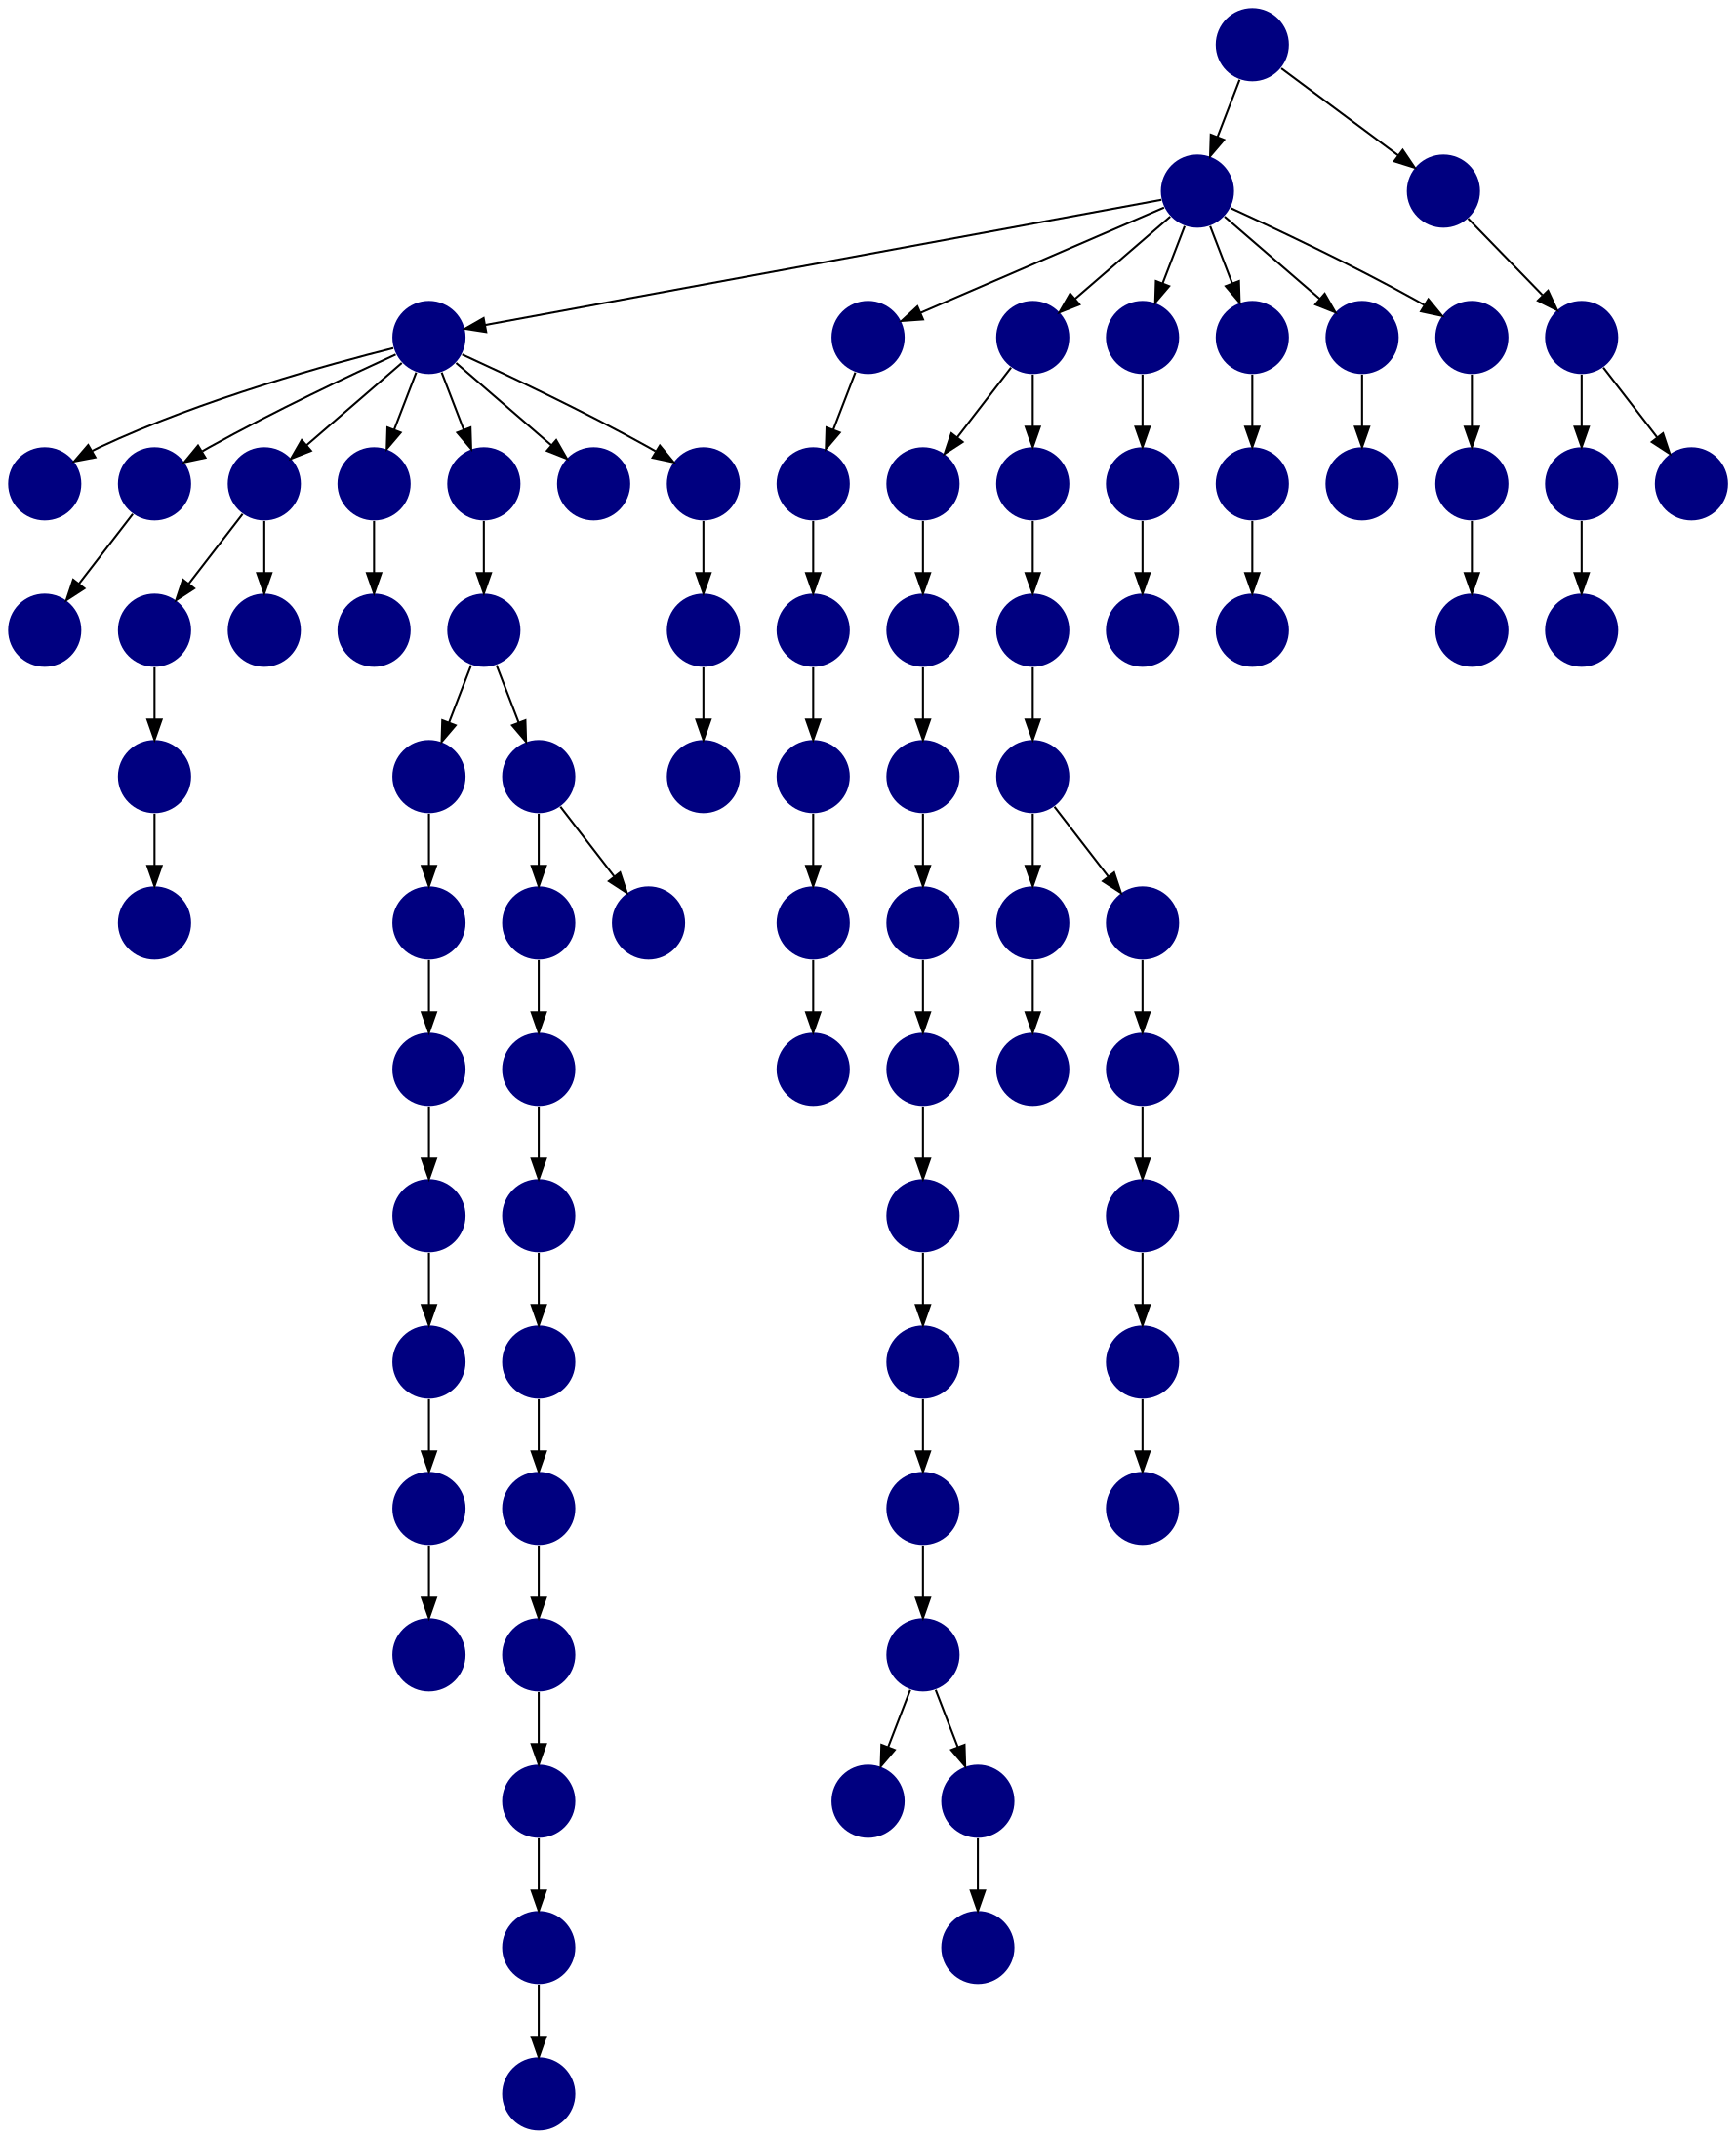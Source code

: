 digraph{
0 [tooltip = "A", penwidth = 0, style = filled, fillcolor = "#000080", shape = circle, label = ""]
1 [tooltip = "A", penwidth = 0, style = filled, fillcolor = "#000080", shape = circle, label = ""]
2 [tooltip = "A", penwidth = 0, style = filled, fillcolor = "#000080", shape = circle, label = ""]
3 [tooltip = "A", penwidth = 0, style = filled, fillcolor = "#000080", shape = circle, label = ""]
4 [tooltip = "A", penwidth = 0, style = filled, fillcolor = "#000080", shape = circle, label = ""]
5 [tooltip = "A", penwidth = 0, style = filled, fillcolor = "#000080", shape = circle, label = ""]
6 [tooltip = "A", penwidth = 0, style = filled, fillcolor = "#000080", shape = circle, label = ""]
7 [tooltip = "A", penwidth = 0, style = filled, fillcolor = "#000080", shape = circle, label = ""]
8 [tooltip = "A", penwidth = 0, style = filled, fillcolor = "#000080", shape = circle, label = ""]
9 [tooltip = "A", penwidth = 0, style = filled, fillcolor = "#000080", shape = circle, label = ""]
10 [tooltip = "A", penwidth = 0, style = filled, fillcolor = "#000080", shape = circle, label = ""]
11 [tooltip = "A", penwidth = 0, style = filled, fillcolor = "#000080", shape = circle, label = ""]
12 [tooltip = "A", penwidth = 0, style = filled, fillcolor = "#000080", shape = circle, label = ""]
13 [tooltip = "A", penwidth = 0, style = filled, fillcolor = "#000080", shape = circle, label = ""]
14 [tooltip = "A", penwidth = 0, style = filled, fillcolor = "#000080", shape = circle, label = ""]
15 [tooltip = "A", penwidth = 0, style = filled, fillcolor = "#000080", shape = circle, label = ""]
16 [tooltip = "A", penwidth = 0, style = filled, fillcolor = "#000080", shape = circle, label = ""]
17 [tooltip = "A", penwidth = 0, style = filled, fillcolor = "#000080", shape = circle, label = ""]
18 [tooltip = "A", penwidth = 0, style = filled, fillcolor = "#000080", shape = circle, label = ""]
19 [tooltip = "A", penwidth = 0, style = filled, fillcolor = "#000080", shape = circle, label = ""]
20 [tooltip = "A", penwidth = 0, style = filled, fillcolor = "#000080", shape = circle, label = ""]
21 [tooltip = "A", penwidth = 0, style = filled, fillcolor = "#000080", shape = circle, label = ""]
22 [tooltip = "A", penwidth = 0, style = filled, fillcolor = "#000080", shape = circle, label = ""]
23 [tooltip = "A", penwidth = 0, style = filled, fillcolor = "#000080", shape = circle, label = ""]
24 [tooltip = "A", penwidth = 0, style = filled, fillcolor = "#000080", shape = circle, label = ""]
25 [tooltip = "A", penwidth = 0, style = filled, fillcolor = "#000080", shape = circle, label = ""]
26 [tooltip = "A", penwidth = 0, style = filled, fillcolor = "#000080", shape = circle, label = ""]
27 [tooltip = "A", penwidth = 0, style = filled, fillcolor = "#000080", shape = circle, label = ""]
28 [tooltip = "A", penwidth = 0, style = filled, fillcolor = "#000080", shape = circle, label = ""]
29 [tooltip = "A", penwidth = 0, style = filled, fillcolor = "#000080", shape = circle, label = ""]
30 [tooltip = "A", penwidth = 0, style = filled, fillcolor = "#000080", shape = circle, label = ""]
31 [tooltip = "A", penwidth = 0, style = filled, fillcolor = "#000080", shape = circle, label = ""]
32 [tooltip = "A", penwidth = 0, style = filled, fillcolor = "#000080", shape = circle, label = ""]
33 [tooltip = "A", penwidth = 0, style = filled, fillcolor = "#000080", shape = circle, label = ""]
34 [tooltip = "A", penwidth = 0, style = filled, fillcolor = "#000080", shape = circle, label = ""]
35 [tooltip = "A", penwidth = 0, style = filled, fillcolor = "#000080", shape = circle, label = ""]
36 [tooltip = "A", penwidth = 0, style = filled, fillcolor = "#000080", shape = circle, label = ""]
37 [tooltip = "A", penwidth = 0, style = filled, fillcolor = "#000080", shape = circle, label = ""]
38 [tooltip = "A", penwidth = 0, style = filled, fillcolor = "#000080", shape = circle, label = ""]
39 [tooltip = "A", penwidth = 0, style = filled, fillcolor = "#000080", shape = circle, label = ""]
40 [tooltip = "A", penwidth = 0, style = filled, fillcolor = "#000080", shape = circle, label = ""]
41 [tooltip = "A", penwidth = 0, style = filled, fillcolor = "#000080", shape = circle, label = ""]
42 [tooltip = "A", penwidth = 0, style = filled, fillcolor = "#000080", shape = circle, label = ""]
43 [tooltip = "A", penwidth = 0, style = filled, fillcolor = "#000080", shape = circle, label = ""]
44 [tooltip = "A", penwidth = 0, style = filled, fillcolor = "#000080", shape = circle, label = ""]
45 [tooltip = "A", penwidth = 0, style = filled, fillcolor = "#000080", shape = circle, label = ""]
46 [tooltip = "A", penwidth = 0, style = filled, fillcolor = "#000080", shape = circle, label = ""]
47 [tooltip = "A", penwidth = 0, style = filled, fillcolor = "#000080", shape = circle, label = ""]
48 [tooltip = "A", penwidth = 0, style = filled, fillcolor = "#000080", shape = circle, label = ""]
49 [tooltip = "A", penwidth = 0, style = filled, fillcolor = "#000080", shape = circle, label = ""]
50 [tooltip = "A", penwidth = 0, style = filled, fillcolor = "#000080", shape = circle, label = ""]
51 [tooltip = "A", penwidth = 0, style = filled, fillcolor = "#000080", shape = circle, label = ""]
52 [tooltip = "A", penwidth = 0, style = filled, fillcolor = "#000080", shape = circle, label = ""]
53 [tooltip = "A", penwidth = 0, style = filled, fillcolor = "#000080", shape = circle, label = ""]
54 [tooltip = "A", penwidth = 0, style = filled, fillcolor = "#000080", shape = circle, label = ""]
55 [tooltip = "A", penwidth = 0, style = filled, fillcolor = "#000080", shape = circle, label = ""]
56 [tooltip = "A", penwidth = 0, style = filled, fillcolor = "#000080", shape = circle, label = ""]
57 [tooltip = "A", penwidth = 0, style = filled, fillcolor = "#000080", shape = circle, label = ""]
58 [tooltip = "A", penwidth = 0, style = filled, fillcolor = "#000080", shape = circle, label = ""]
59 [tooltip = "A", penwidth = 0, style = filled, fillcolor = "#000080", shape = circle, label = ""]
60 [tooltip = "A", penwidth = 0, style = filled, fillcolor = "#000080", shape = circle, label = ""]
61 [tooltip = "A", penwidth = 0, style = filled, fillcolor = "#000080", shape = circle, label = ""]
62 [tooltip = "A", penwidth = 0, style = filled, fillcolor = "#000080", shape = circle, label = ""]
63 [tooltip = "A", penwidth = 0, style = filled, fillcolor = "#000080", shape = circle, label = ""]
64 [tooltip = "A", penwidth = 0, style = filled, fillcolor = "#000080", shape = circle, label = ""]
65 [tooltip = "A", penwidth = 0, style = filled, fillcolor = "#000080", shape = circle, label = ""]
66 [tooltip = "A", penwidth = 0, style = filled, fillcolor = "#000080", shape = circle, label = ""]
67 [tooltip = "A", penwidth = 0, style = filled, fillcolor = "#000080", shape = circle, label = ""]
68 [tooltip = "A", penwidth = 0, style = filled, fillcolor = "#000080", shape = circle, label = ""]
69 [tooltip = "A", penwidth = 0, style = filled, fillcolor = "#000080", shape = circle, label = ""]
70 [tooltip = "A", penwidth = 0, style = filled, fillcolor = "#000080", shape = circle, label = ""]
71 [tooltip = "A", penwidth = 0, style = filled, fillcolor = "#000080", shape = circle, label = ""]
72 [tooltip = "A", penwidth = 0, style = filled, fillcolor = "#000080", shape = circle, label = ""]
73 [tooltip = "A", penwidth = 0, style = filled, fillcolor = "#000080", shape = circle, label = ""]
74 [tooltip = "A", penwidth = 0, style = filled, fillcolor = "#000080", shape = circle, label = ""]
75 [tooltip = "A", penwidth = 0, style = filled, fillcolor = "#000080", shape = circle, label = ""]
76 [tooltip = "A", penwidth = 0, style = filled, fillcolor = "#000080", shape = circle, label = ""]
77 [tooltip = "A", penwidth = 0, style = filled, fillcolor = "#000080", shape = circle, label = ""]
78 [tooltip = "A", penwidth = 0, style = filled, fillcolor = "#000080", shape = circle, label = ""]
79 [tooltip = "A", penwidth = 0, style = filled, fillcolor = "#000080", shape = circle, label = ""]
80 [tooltip = "A", penwidth = 0, style = filled, fillcolor = "#000080", shape = circle, label = ""]
81 [tooltip = "A", penwidth = 0, style = filled, fillcolor = "#000080", shape = circle, label = ""]
0 -> 80
23 -> 51
29 -> 28
45 -> 23
2 -> 70
22 -> 44
73 -> 72
38 -> 31
67 -> 75
66 -> 65
1 -> 52
10 -> 15
41 -> 68
17 -> 3
0 -> 10
30 -> 4
80 -> 78
33 -> 32
18 -> 30
20 -> 48
28 -> 5
75 -> 74
42 -> 0
42 -> 11
10 -> 49
15 -> 37
25 -> 50
9 -> 81
1 -> 14
12 -> 6
14 -> 27
37 -> 56
47 -> 41
5 -> 22
33 -> 29
61 -> 59
32 -> 21
11 -> 2
40 -> 47
43 -> 45
56 -> 55
24 -> 19
53 -> 58
68 -> 67
13 -> 24
59 -> 53
1 -> 46
1 -> 71
53 -> 62
0 -> 38
36 -> 16
78 -> 79
2 -> 76
54 -> 61
14 -> 20
49 -> 40
0 -> 34
70 -> 69
71 -> 73
0 -> 1
1 -> 35
47 -> 25
46 -> 33
81 -> 64
0 -> 13
32 -> 12
51 -> 18
62 -> 60
1 -> 8
44 -> 36
48 -> 77
6 -> 43
8 -> 39
1 -> 7
0 -> 9
35 -> 26
55 -> 57
57 -> 54
64 -> 66
34 -> 17
65 -> 63
}